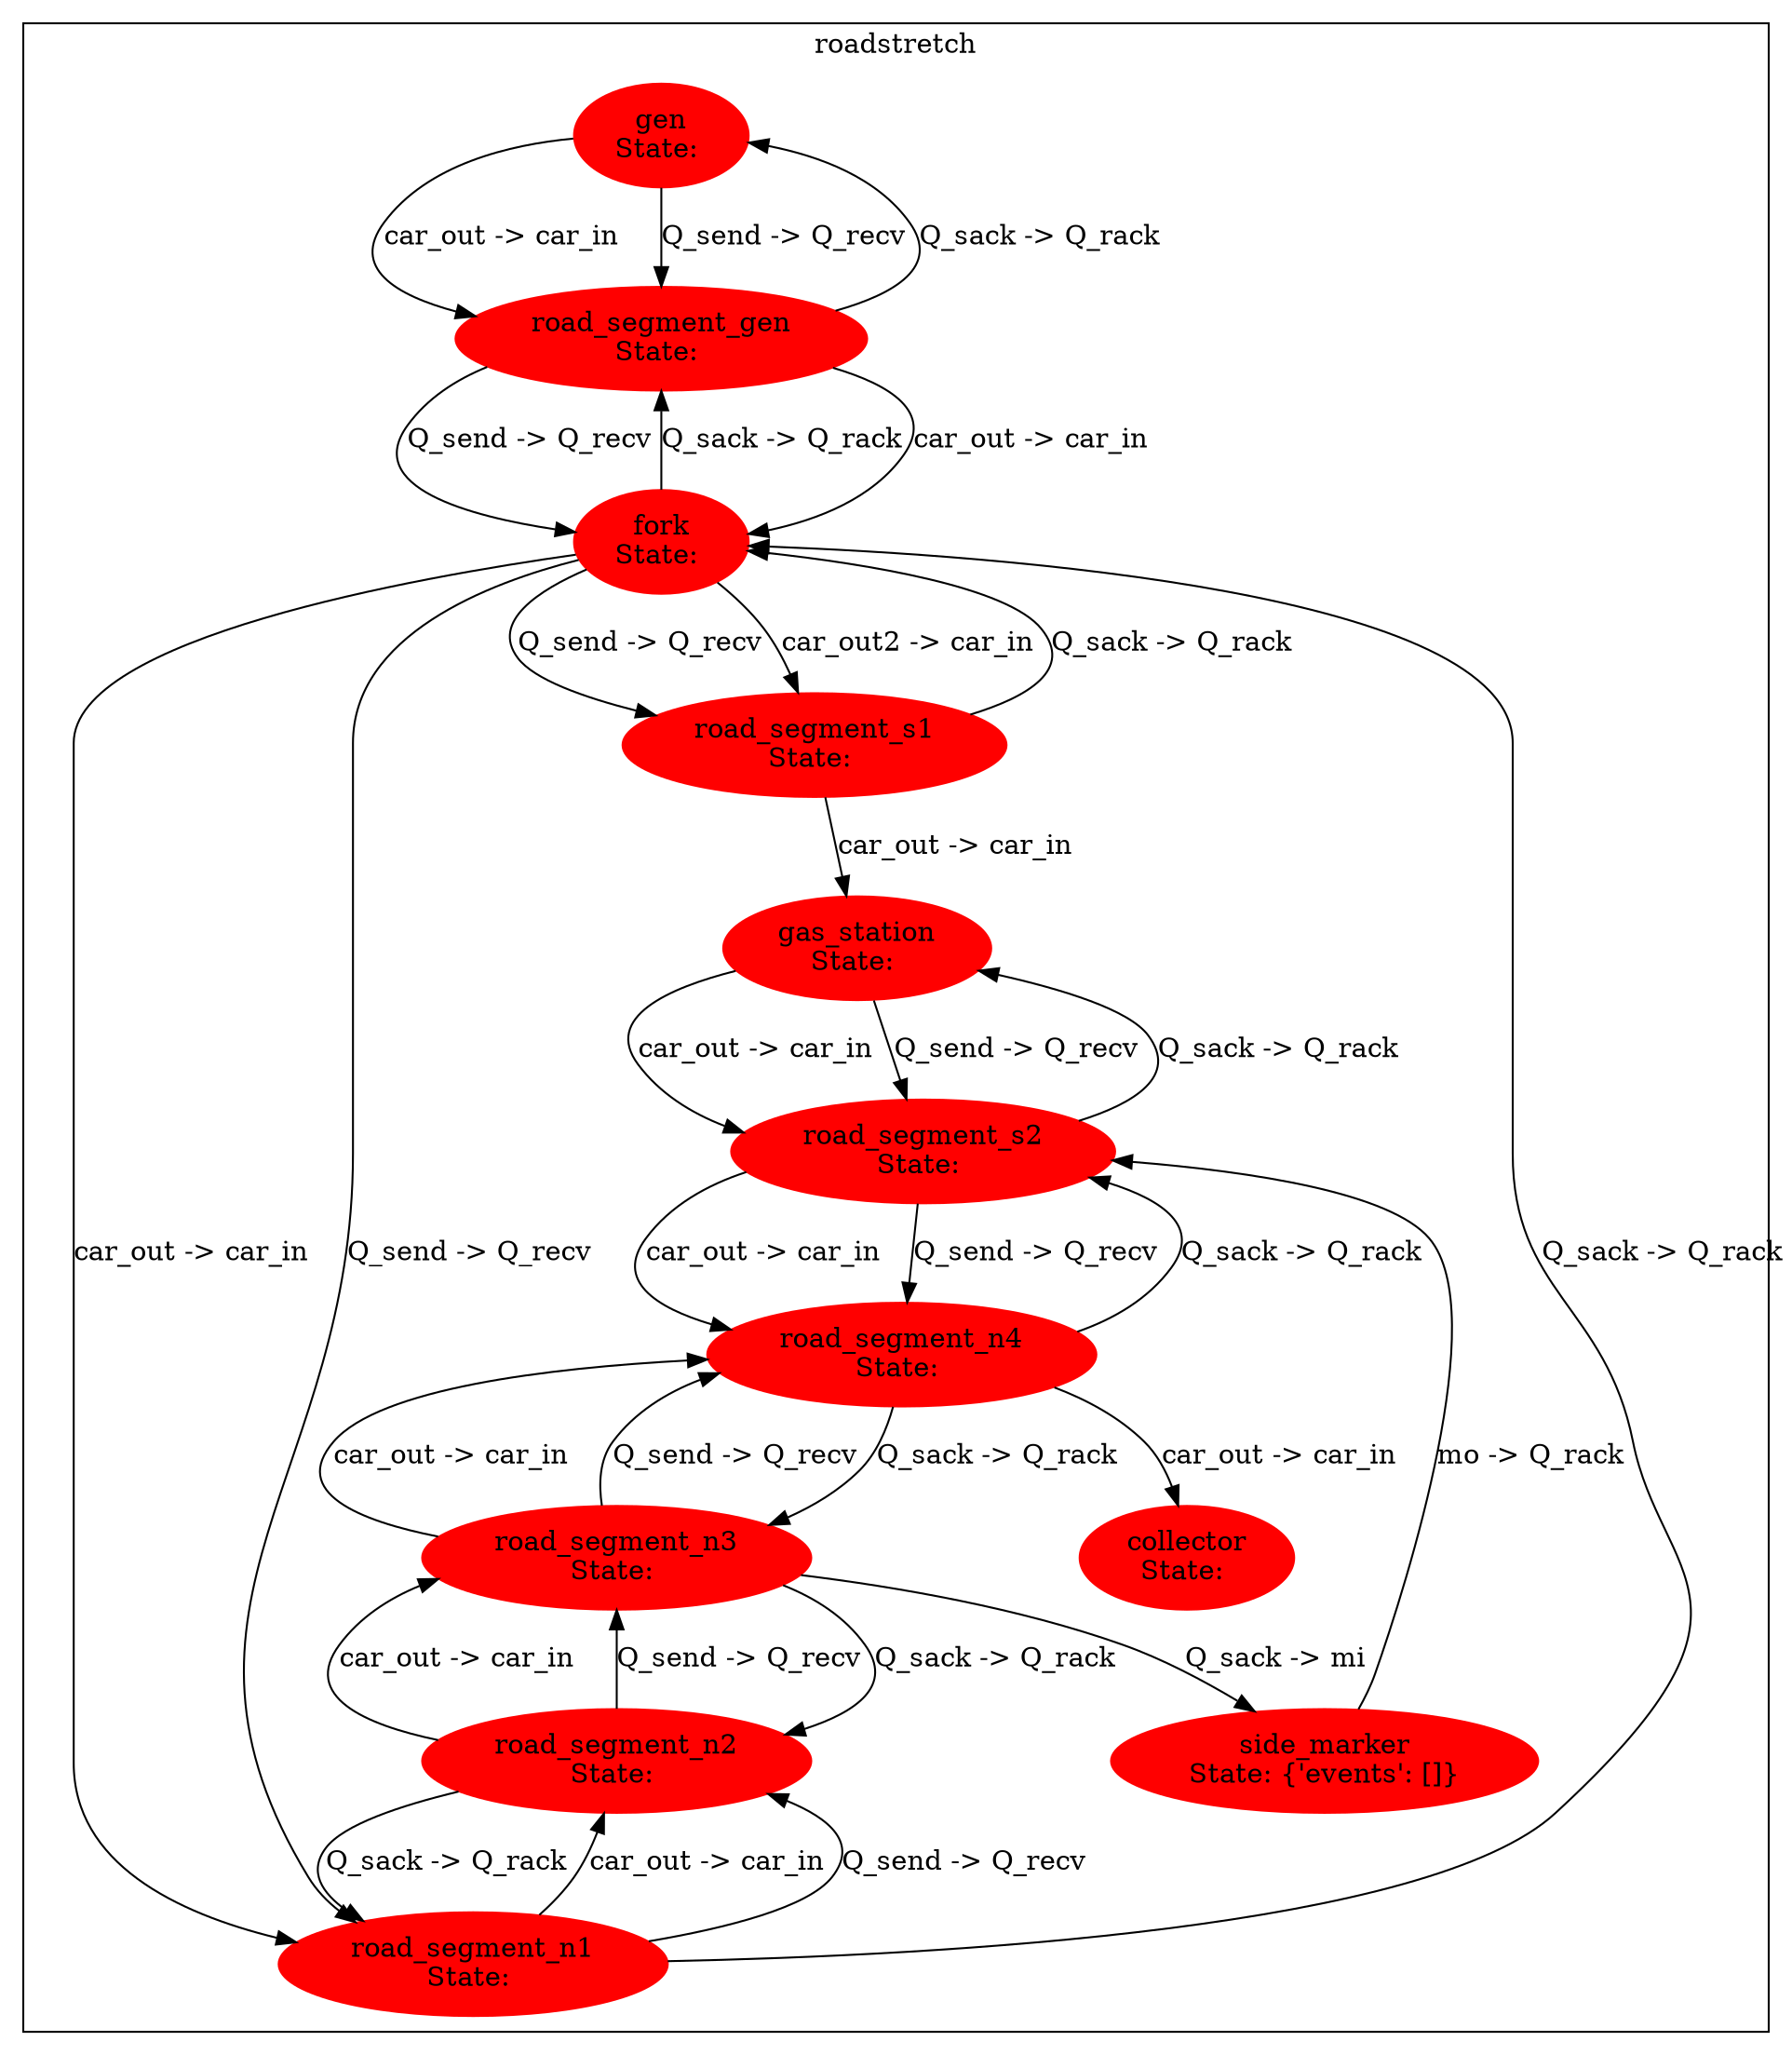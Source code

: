digraph G {
  subgraph "clusterroadstretch" {
  label = "roadstretch"
  color=black
  "roadstretch.gen" [
    label = "gen\nState: "
    color="red"
    style=filled
]
  "roadstretch.fork" [
    label = "fork\nState: "
    color="red"
    style=filled
]
  "roadstretch.collector" [
    label = "collector\nState: "
    color="red"
    style=filled
]
  "roadstretch.side_marker" [
    label = "side_marker\nState: {'events': []}"
    color="red"
    style=filled
]
  "roadstretch.gas_station" [
    label = "gas_station\nState: "
    color="red"
    style=filled
]
  "roadstretch.road_segment_gen" [
    label = "road_segment_gen\nState: "
    color="red"
    style=filled
]
  "roadstretch.road_segment_n1" [
    label = "road_segment_n1\nState: "
    color="red"
    style=filled
]
  "roadstretch.road_segment_n2" [
    label = "road_segment_n2\nState: "
    color="red"
    style=filled
]
  "roadstretch.road_segment_n3" [
    label = "road_segment_n3\nState: "
    color="red"
    style=filled
]
  "roadstretch.road_segment_n4" [
    label = "road_segment_n4\nState: "
    color="red"
    style=filled
]
  "roadstretch.road_segment_s1" [
    label = "road_segment_s1\nState: "
    color="red"
    style=filled
]
  "roadstretch.road_segment_s2" [
    label = "road_segment_s2\nState: "
    color="red"
    style=filled
]
  }
  "roadstretch.gen" -> "roadstretch.road_segment_gen" [label="car_out -> car_in"];
  "roadstretch.gen" -> "roadstretch.road_segment_gen" [label="Q_send -> Q_recv"];
  "roadstretch.fork" -> "roadstretch.road_segment_n1" [label="car_out -> car_in"];
  "roadstretch.fork" -> "roadstretch.road_segment_n1" [label="Q_send -> Q_recv"];
  "roadstretch.fork" -> "roadstretch.road_segment_s1" [label="Q_send -> Q_recv"];
  "roadstretch.fork" -> "roadstretch.road_segment_gen" [label="Q_sack -> Q_rack"];
  "roadstretch.fork" -> "roadstretch.road_segment_s1" [label="car_out2 -> car_in"];
  "roadstretch.side_marker" -> "roadstretch.road_segment_s2" [label="mo -> Q_rack"];
  "roadstretch.gas_station" -> "roadstretch.road_segment_s2" [label="car_out -> car_in"];
  "roadstretch.gas_station" -> "roadstretch.road_segment_s2" [label="Q_send -> Q_recv"];
  "roadstretch.road_segment_gen" -> "roadstretch.fork" [label="car_out -> car_in"];
  "roadstretch.road_segment_gen" -> "roadstretch.fork" [label="Q_send -> Q_recv"];
  "roadstretch.road_segment_gen" -> "roadstretch.gen" [label="Q_sack -> Q_rack"];
  "roadstretch.road_segment_n1" -> "roadstretch.road_segment_n2" [label="car_out -> car_in"];
  "roadstretch.road_segment_n1" -> "roadstretch.road_segment_n2" [label="Q_send -> Q_recv"];
  "roadstretch.road_segment_n1" -> "roadstretch.fork" [label="Q_sack -> Q_rack"];
  "roadstretch.road_segment_n2" -> "roadstretch.road_segment_n3" [label="car_out -> car_in"];
  "roadstretch.road_segment_n2" -> "roadstretch.road_segment_n3" [label="Q_send -> Q_recv"];
  "roadstretch.road_segment_n2" -> "roadstretch.road_segment_n1" [label="Q_sack -> Q_rack"];
  "roadstretch.road_segment_n3" -> "roadstretch.road_segment_n4" [label="car_out -> car_in"];
  "roadstretch.road_segment_n3" -> "roadstretch.road_segment_n4" [label="Q_send -> Q_recv"];
  "roadstretch.road_segment_n3" -> "roadstretch.road_segment_n2" [label="Q_sack -> Q_rack"];
  "roadstretch.road_segment_n3" -> "roadstretch.side_marker" [label="Q_sack -> mi"];
  "roadstretch.road_segment_n4" -> "roadstretch.collector" [label="car_out -> car_in"];
  "roadstretch.road_segment_n4" -> "roadstretch.road_segment_n3" [label="Q_sack -> Q_rack"];
  "roadstretch.road_segment_n4" -> "roadstretch.road_segment_s2" [label="Q_sack -> Q_rack"];
  "roadstretch.road_segment_s1" -> "roadstretch.gas_station" [label="car_out -> car_in"];
  "roadstretch.road_segment_s1" -> "roadstretch.fork" [label="Q_sack -> Q_rack"];
  "roadstretch.road_segment_s2" -> "roadstretch.road_segment_n4" [label="car_out -> car_in"];
  "roadstretch.road_segment_s2" -> "roadstretch.road_segment_n4" [label="Q_send -> Q_recv"];
  "roadstretch.road_segment_s2" -> "roadstretch.gas_station" [label="Q_sack -> Q_rack"];
}